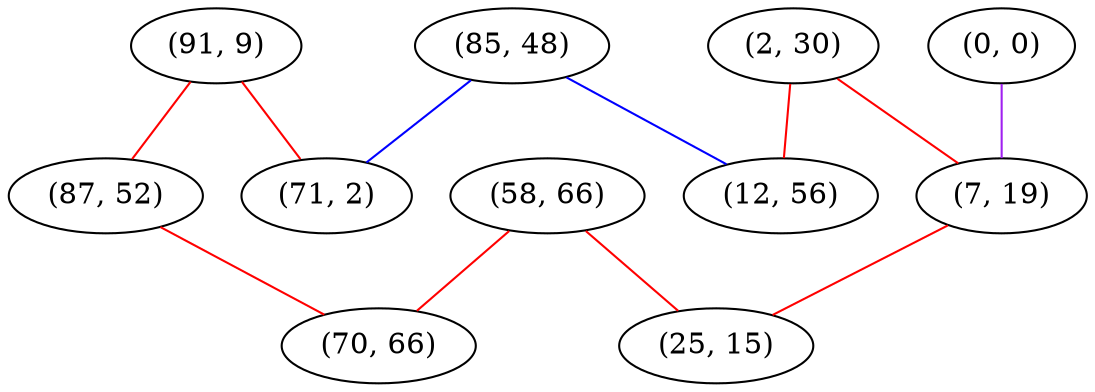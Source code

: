graph "" {
"(91, 9)";
"(2, 30)";
"(0, 0)";
"(58, 66)";
"(87, 52)";
"(7, 19)";
"(70, 66)";
"(85, 48)";
"(25, 15)";
"(12, 56)";
"(71, 2)";
"(91, 9)" -- "(87, 52)"  [color=red, key=0, weight=1];
"(91, 9)" -- "(71, 2)"  [color=red, key=0, weight=1];
"(2, 30)" -- "(7, 19)"  [color=red, key=0, weight=1];
"(2, 30)" -- "(12, 56)"  [color=red, key=0, weight=1];
"(0, 0)" -- "(7, 19)"  [color=purple, key=0, weight=4];
"(58, 66)" -- "(70, 66)"  [color=red, key=0, weight=1];
"(58, 66)" -- "(25, 15)"  [color=red, key=0, weight=1];
"(87, 52)" -- "(70, 66)"  [color=red, key=0, weight=1];
"(7, 19)" -- "(25, 15)"  [color=red, key=0, weight=1];
"(85, 48)" -- "(71, 2)"  [color=blue, key=0, weight=3];
"(85, 48)" -- "(12, 56)"  [color=blue, key=0, weight=3];
}
